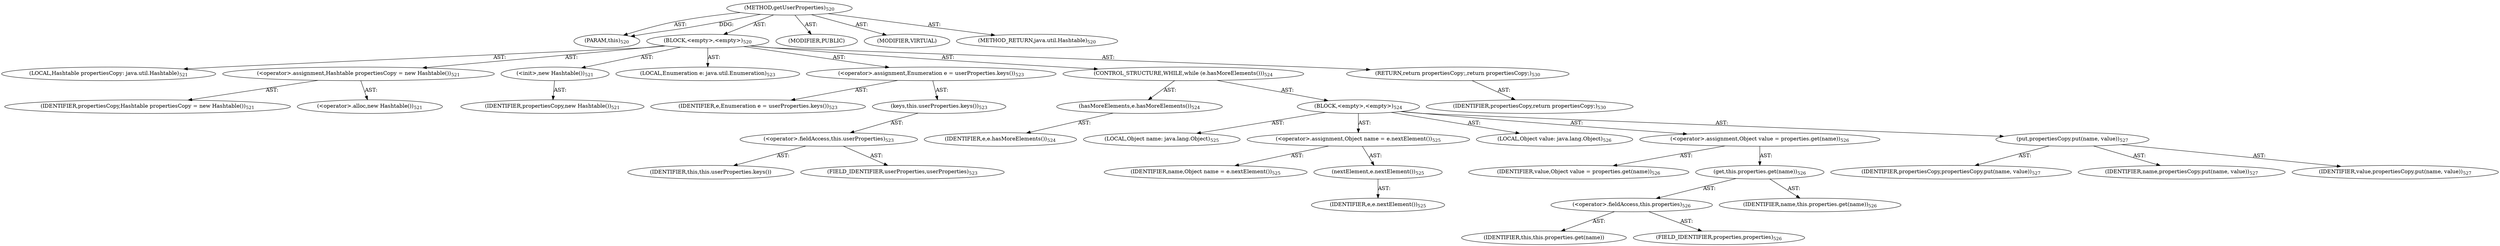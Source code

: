 digraph "getUserProperties" {  
"111669149712" [label = <(METHOD,getUserProperties)<SUB>520</SUB>> ]
"115964117042" [label = <(PARAM,this)<SUB>520</SUB>> ]
"25769803820" [label = <(BLOCK,&lt;empty&gt;,&lt;empty&gt;)<SUB>520</SUB>> ]
"94489280534" [label = <(LOCAL,Hashtable propertiesCopy: java.util.Hashtable)<SUB>521</SUB>> ]
"30064771262" [label = <(&lt;operator&gt;.assignment,Hashtable propertiesCopy = new Hashtable())<SUB>521</SUB>> ]
"68719476942" [label = <(IDENTIFIER,propertiesCopy,Hashtable propertiesCopy = new Hashtable())<SUB>521</SUB>> ]
"30064771263" [label = <(&lt;operator&gt;.alloc,new Hashtable())<SUB>521</SUB>> ]
"30064771264" [label = <(&lt;init&gt;,new Hashtable())<SUB>521</SUB>> ]
"68719476943" [label = <(IDENTIFIER,propertiesCopy,new Hashtable())<SUB>521</SUB>> ]
"94489280535" [label = <(LOCAL,Enumeration e: java.util.Enumeration)<SUB>523</SUB>> ]
"30064771265" [label = <(&lt;operator&gt;.assignment,Enumeration e = userProperties.keys())<SUB>523</SUB>> ]
"68719476944" [label = <(IDENTIFIER,e,Enumeration e = userProperties.keys())<SUB>523</SUB>> ]
"30064771266" [label = <(keys,this.userProperties.keys())<SUB>523</SUB>> ]
"30064771267" [label = <(&lt;operator&gt;.fieldAccess,this.userProperties)<SUB>523</SUB>> ]
"68719476945" [label = <(IDENTIFIER,this,this.userProperties.keys())> ]
"55834574888" [label = <(FIELD_IDENTIFIER,userProperties,userProperties)<SUB>523</SUB>> ]
"47244640284" [label = <(CONTROL_STRUCTURE,WHILE,while (e.hasMoreElements()))<SUB>524</SUB>> ]
"30064771268" [label = <(hasMoreElements,e.hasMoreElements())<SUB>524</SUB>> ]
"68719476946" [label = <(IDENTIFIER,e,e.hasMoreElements())<SUB>524</SUB>> ]
"25769803821" [label = <(BLOCK,&lt;empty&gt;,&lt;empty&gt;)<SUB>524</SUB>> ]
"94489280536" [label = <(LOCAL,Object name: java.lang.Object)<SUB>525</SUB>> ]
"30064771269" [label = <(&lt;operator&gt;.assignment,Object name = e.nextElement())<SUB>525</SUB>> ]
"68719476947" [label = <(IDENTIFIER,name,Object name = e.nextElement())<SUB>525</SUB>> ]
"30064771270" [label = <(nextElement,e.nextElement())<SUB>525</SUB>> ]
"68719476948" [label = <(IDENTIFIER,e,e.nextElement())<SUB>525</SUB>> ]
"94489280537" [label = <(LOCAL,Object value: java.lang.Object)<SUB>526</SUB>> ]
"30064771271" [label = <(&lt;operator&gt;.assignment,Object value = properties.get(name))<SUB>526</SUB>> ]
"68719476949" [label = <(IDENTIFIER,value,Object value = properties.get(name))<SUB>526</SUB>> ]
"30064771272" [label = <(get,this.properties.get(name))<SUB>526</SUB>> ]
"30064771273" [label = <(&lt;operator&gt;.fieldAccess,this.properties)<SUB>526</SUB>> ]
"68719476950" [label = <(IDENTIFIER,this,this.properties.get(name))> ]
"55834574889" [label = <(FIELD_IDENTIFIER,properties,properties)<SUB>526</SUB>> ]
"68719476951" [label = <(IDENTIFIER,name,this.properties.get(name))<SUB>526</SUB>> ]
"30064771274" [label = <(put,propertiesCopy.put(name, value))<SUB>527</SUB>> ]
"68719476952" [label = <(IDENTIFIER,propertiesCopy,propertiesCopy.put(name, value))<SUB>527</SUB>> ]
"68719476953" [label = <(IDENTIFIER,name,propertiesCopy.put(name, value))<SUB>527</SUB>> ]
"68719476954" [label = <(IDENTIFIER,value,propertiesCopy.put(name, value))<SUB>527</SUB>> ]
"146028888089" [label = <(RETURN,return propertiesCopy;,return propertiesCopy;)<SUB>530</SUB>> ]
"68719476955" [label = <(IDENTIFIER,propertiesCopy,return propertiesCopy;)<SUB>530</SUB>> ]
"133143986213" [label = <(MODIFIER,PUBLIC)> ]
"133143986214" [label = <(MODIFIER,VIRTUAL)> ]
"128849018896" [label = <(METHOD_RETURN,java.util.Hashtable)<SUB>520</SUB>> ]
  "111669149712" -> "115964117042"  [ label = "AST: "] 
  "111669149712" -> "25769803820"  [ label = "AST: "] 
  "111669149712" -> "133143986213"  [ label = "AST: "] 
  "111669149712" -> "133143986214"  [ label = "AST: "] 
  "111669149712" -> "128849018896"  [ label = "AST: "] 
  "25769803820" -> "94489280534"  [ label = "AST: "] 
  "25769803820" -> "30064771262"  [ label = "AST: "] 
  "25769803820" -> "30064771264"  [ label = "AST: "] 
  "25769803820" -> "94489280535"  [ label = "AST: "] 
  "25769803820" -> "30064771265"  [ label = "AST: "] 
  "25769803820" -> "47244640284"  [ label = "AST: "] 
  "25769803820" -> "146028888089"  [ label = "AST: "] 
  "30064771262" -> "68719476942"  [ label = "AST: "] 
  "30064771262" -> "30064771263"  [ label = "AST: "] 
  "30064771264" -> "68719476943"  [ label = "AST: "] 
  "30064771265" -> "68719476944"  [ label = "AST: "] 
  "30064771265" -> "30064771266"  [ label = "AST: "] 
  "30064771266" -> "30064771267"  [ label = "AST: "] 
  "30064771267" -> "68719476945"  [ label = "AST: "] 
  "30064771267" -> "55834574888"  [ label = "AST: "] 
  "47244640284" -> "30064771268"  [ label = "AST: "] 
  "47244640284" -> "25769803821"  [ label = "AST: "] 
  "30064771268" -> "68719476946"  [ label = "AST: "] 
  "25769803821" -> "94489280536"  [ label = "AST: "] 
  "25769803821" -> "30064771269"  [ label = "AST: "] 
  "25769803821" -> "94489280537"  [ label = "AST: "] 
  "25769803821" -> "30064771271"  [ label = "AST: "] 
  "25769803821" -> "30064771274"  [ label = "AST: "] 
  "30064771269" -> "68719476947"  [ label = "AST: "] 
  "30064771269" -> "30064771270"  [ label = "AST: "] 
  "30064771270" -> "68719476948"  [ label = "AST: "] 
  "30064771271" -> "68719476949"  [ label = "AST: "] 
  "30064771271" -> "30064771272"  [ label = "AST: "] 
  "30064771272" -> "30064771273"  [ label = "AST: "] 
  "30064771272" -> "68719476951"  [ label = "AST: "] 
  "30064771273" -> "68719476950"  [ label = "AST: "] 
  "30064771273" -> "55834574889"  [ label = "AST: "] 
  "30064771274" -> "68719476952"  [ label = "AST: "] 
  "30064771274" -> "68719476953"  [ label = "AST: "] 
  "30064771274" -> "68719476954"  [ label = "AST: "] 
  "146028888089" -> "68719476955"  [ label = "AST: "] 
  "111669149712" -> "115964117042"  [ label = "DDG: "] 
}
